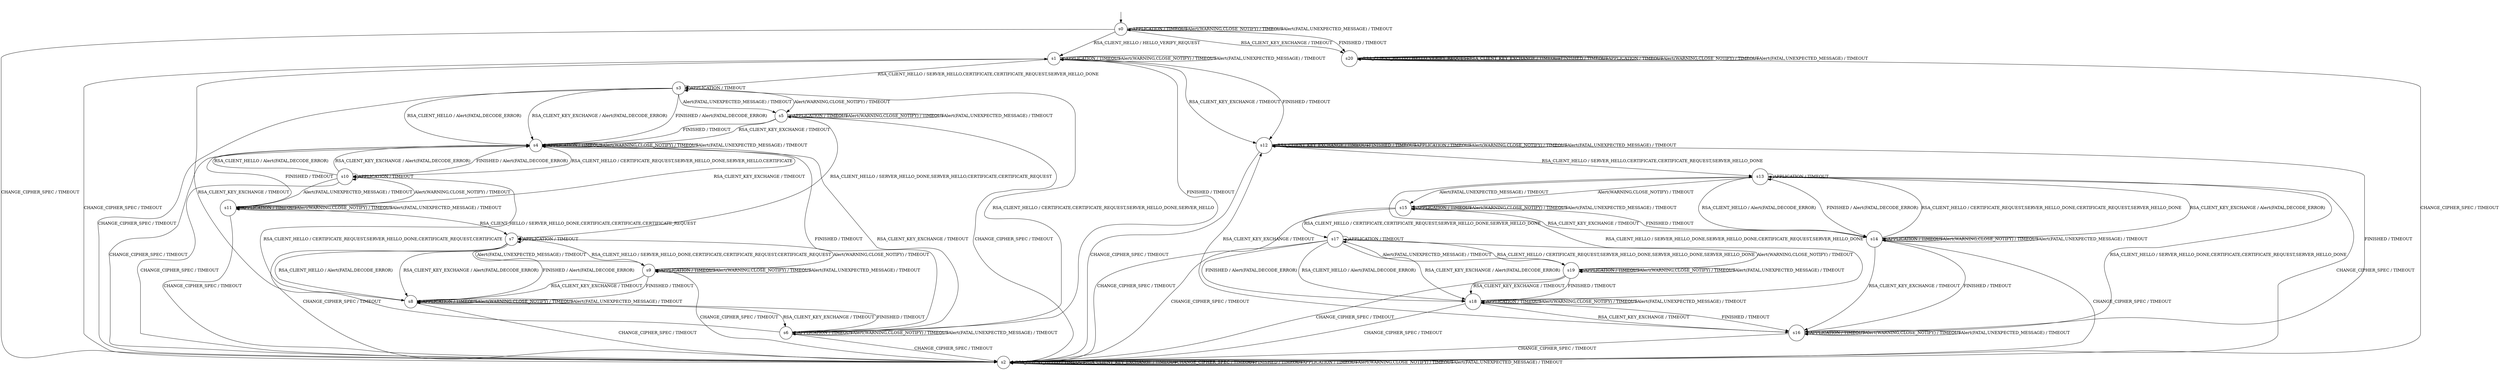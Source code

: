 digraph g {
__start0 [label="" shape="none"];

	s0 [shape="circle" label="s0"];
	s1 [shape="circle" label="s1"];
	s2 [shape="circle" label="s2"];
	s3 [shape="circle" label="s3"];
	s4 [shape="circle" label="s4"];
	s5 [shape="circle" label="s5"];
	s6 [shape="circle" label="s6"];
	s7 [shape="circle" label="s7"];
	s8 [shape="circle" label="s8"];
	s9 [shape="circle" label="s9"];
	s10 [shape="circle" label="s10"];
	s11 [shape="circle" label="s11"];
	s12 [shape="circle" label="s12"];
	s13 [shape="circle" label="s13"];
	s14 [shape="circle" label="s14"];
	s15 [shape="circle" label="s15"];
	s16 [shape="circle" label="s16"];
	s17 [shape="circle" label="s17"];
	s18 [shape="circle" label="s18"];
	s19 [shape="circle" label="s19"];
	s20 [shape="circle" label="s20"];
	s0 -> s1 [label="RSA_CLIENT_HELLO / HELLO_VERIFY_REQUEST"];
	s0 -> s20 [label="RSA_CLIENT_KEY_EXCHANGE / TIMEOUT"];
	s0 -> s2 [label="CHANGE_CIPHER_SPEC / TIMEOUT"];
	s0 -> s20 [label="FINISHED / TIMEOUT"];
	s0 -> s0 [label="APPLICATION / TIMEOUT"];
	s0 -> s0 [label="Alert(WARNING,CLOSE_NOTIFY) / TIMEOUT"];
	s0 -> s0 [label="Alert(FATAL,UNEXPECTED_MESSAGE) / TIMEOUT"];
	s1 -> s3 [label="RSA_CLIENT_HELLO / SERVER_HELLO,CERTIFICATE,CERTIFICATE_REQUEST,SERVER_HELLO_DONE"];
	s1 -> s12 [label="RSA_CLIENT_KEY_EXCHANGE / TIMEOUT"];
	s1 -> s2 [label="CHANGE_CIPHER_SPEC / TIMEOUT"];
	s1 -> s12 [label="FINISHED / TIMEOUT"];
	s1 -> s1 [label="APPLICATION / TIMEOUT"];
	s1 -> s1 [label="Alert(WARNING,CLOSE_NOTIFY) / TIMEOUT"];
	s1 -> s1 [label="Alert(FATAL,UNEXPECTED_MESSAGE) / TIMEOUT"];
	s2 -> s2 [label="RSA_CLIENT_HELLO / TIMEOUT"];
	s2 -> s2 [label="RSA_CLIENT_KEY_EXCHANGE / TIMEOUT"];
	s2 -> s2 [label="CHANGE_CIPHER_SPEC / TIMEOUT"];
	s2 -> s2 [label="FINISHED / TIMEOUT"];
	s2 -> s2 [label="APPLICATION / TIMEOUT"];
	s2 -> s2 [label="Alert(WARNING,CLOSE_NOTIFY) / TIMEOUT"];
	s2 -> s2 [label="Alert(FATAL,UNEXPECTED_MESSAGE) / TIMEOUT"];
	s3 -> s4 [label="RSA_CLIENT_HELLO / Alert(FATAL,DECODE_ERROR)"];
	s3 -> s4 [label="RSA_CLIENT_KEY_EXCHANGE / Alert(FATAL,DECODE_ERROR)"];
	s3 -> s2 [label="CHANGE_CIPHER_SPEC / TIMEOUT"];
	s3 -> s4 [label="FINISHED / Alert(FATAL,DECODE_ERROR)"];
	s3 -> s3 [label="APPLICATION / TIMEOUT"];
	s3 -> s5 [label="Alert(WARNING,CLOSE_NOTIFY) / TIMEOUT"];
	s3 -> s5 [label="Alert(FATAL,UNEXPECTED_MESSAGE) / TIMEOUT"];
	s4 -> s10 [label="RSA_CLIENT_HELLO / CERTIFICATE_REQUEST,SERVER_HELLO_DONE,SERVER_HELLO,CERTIFICATE"];
	s4 -> s6 [label="RSA_CLIENT_KEY_EXCHANGE / TIMEOUT"];
	s4 -> s2 [label="CHANGE_CIPHER_SPEC / TIMEOUT"];
	s4 -> s6 [label="FINISHED / TIMEOUT"];
	s4 -> s4 [label="APPLICATION / TIMEOUT"];
	s4 -> s4 [label="Alert(WARNING,CLOSE_NOTIFY) / TIMEOUT"];
	s4 -> s4 [label="Alert(FATAL,UNEXPECTED_MESSAGE) / TIMEOUT"];
	s5 -> s7 [label="RSA_CLIENT_HELLO / SERVER_HELLO_DONE,SERVER_HELLO,CERTIFICATE,CERTIFICATE_REQUEST"];
	s5 -> s4 [label="RSA_CLIENT_KEY_EXCHANGE / TIMEOUT"];
	s5 -> s2 [label="CHANGE_CIPHER_SPEC / TIMEOUT"];
	s5 -> s4 [label="FINISHED / TIMEOUT"];
	s5 -> s5 [label="APPLICATION / TIMEOUT"];
	s5 -> s5 [label="Alert(WARNING,CLOSE_NOTIFY) / TIMEOUT"];
	s5 -> s5 [label="Alert(FATAL,UNEXPECTED_MESSAGE) / TIMEOUT"];
	s6 -> s3 [label="RSA_CLIENT_HELLO / CERTIFICATE,CERTIFICATE_REQUEST,SERVER_HELLO_DONE,SERVER_HELLO"];
	s6 -> s1 [label="RSA_CLIENT_KEY_EXCHANGE / TIMEOUT"];
	s6 -> s2 [label="CHANGE_CIPHER_SPEC / TIMEOUT"];
	s6 -> s1 [label="FINISHED / TIMEOUT"];
	s6 -> s6 [label="APPLICATION / TIMEOUT"];
	s6 -> s6 [label="Alert(WARNING,CLOSE_NOTIFY) / TIMEOUT"];
	s6 -> s6 [label="Alert(FATAL,UNEXPECTED_MESSAGE) / TIMEOUT"];
	s7 -> s8 [label="RSA_CLIENT_HELLO / Alert(FATAL,DECODE_ERROR)"];
	s7 -> s8 [label="RSA_CLIENT_KEY_EXCHANGE / Alert(FATAL,DECODE_ERROR)"];
	s7 -> s2 [label="CHANGE_CIPHER_SPEC / TIMEOUT"];
	s7 -> s8 [label="FINISHED / Alert(FATAL,DECODE_ERROR)"];
	s7 -> s7 [label="APPLICATION / TIMEOUT"];
	s7 -> s9 [label="Alert(WARNING,CLOSE_NOTIFY) / TIMEOUT"];
	s7 -> s9 [label="Alert(FATAL,UNEXPECTED_MESSAGE) / TIMEOUT"];
	s8 -> s10 [label="RSA_CLIENT_HELLO / CERTIFICATE_REQUEST,SERVER_HELLO_DONE,CERTIFICATE_REQUEST,CERTIFICATE"];
	s8 -> s6 [label="RSA_CLIENT_KEY_EXCHANGE / TIMEOUT"];
	s8 -> s2 [label="CHANGE_CIPHER_SPEC / TIMEOUT"];
	s8 -> s6 [label="FINISHED / TIMEOUT"];
	s8 -> s8 [label="APPLICATION / TIMEOUT"];
	s8 -> s8 [label="Alert(WARNING,CLOSE_NOTIFY) / TIMEOUT"];
	s8 -> s8 [label="Alert(FATAL,UNEXPECTED_MESSAGE) / TIMEOUT"];
	s9 -> s7 [label="RSA_CLIENT_HELLO / SERVER_HELLO_DONE,CERTIFICATE,CERTIFICATE_REQUEST,CERTIFICATE_REQUEST"];
	s9 -> s8 [label="RSA_CLIENT_KEY_EXCHANGE / TIMEOUT"];
	s9 -> s2 [label="CHANGE_CIPHER_SPEC / TIMEOUT"];
	s9 -> s8 [label="FINISHED / TIMEOUT"];
	s9 -> s9 [label="APPLICATION / TIMEOUT"];
	s9 -> s9 [label="Alert(WARNING,CLOSE_NOTIFY) / TIMEOUT"];
	s9 -> s9 [label="Alert(FATAL,UNEXPECTED_MESSAGE) / TIMEOUT"];
	s10 -> s4 [label="RSA_CLIENT_HELLO / Alert(FATAL,DECODE_ERROR)"];
	s10 -> s4 [label="RSA_CLIENT_KEY_EXCHANGE / Alert(FATAL,DECODE_ERROR)"];
	s10 -> s2 [label="CHANGE_CIPHER_SPEC / TIMEOUT"];
	s10 -> s4 [label="FINISHED / Alert(FATAL,DECODE_ERROR)"];
	s10 -> s10 [label="APPLICATION / TIMEOUT"];
	s10 -> s11 [label="Alert(WARNING,CLOSE_NOTIFY) / TIMEOUT"];
	s10 -> s11 [label="Alert(FATAL,UNEXPECTED_MESSAGE) / TIMEOUT"];
	s11 -> s7 [label="RSA_CLIENT_HELLO / SERVER_HELLO_DONE,CERTIFICATE,CERTIFICATE,CERTIFICATE_REQUEST"];
	s11 -> s4 [label="RSA_CLIENT_KEY_EXCHANGE / TIMEOUT"];
	s11 -> s2 [label="CHANGE_CIPHER_SPEC / TIMEOUT"];
	s11 -> s4 [label="FINISHED / TIMEOUT"];
	s11 -> s11 [label="APPLICATION / TIMEOUT"];
	s11 -> s11 [label="Alert(WARNING,CLOSE_NOTIFY) / TIMEOUT"];
	s11 -> s11 [label="Alert(FATAL,UNEXPECTED_MESSAGE) / TIMEOUT"];
	s12 -> s13 [label="RSA_CLIENT_HELLO / SERVER_HELLO,CERTIFICATE,CERTIFICATE_REQUEST,SERVER_HELLO_DONE"];
	s12 -> s12 [label="RSA_CLIENT_KEY_EXCHANGE / TIMEOUT"];
	s12 -> s2 [label="CHANGE_CIPHER_SPEC / TIMEOUT"];
	s12 -> s12 [label="FINISHED / TIMEOUT"];
	s12 -> s12 [label="APPLICATION / TIMEOUT"];
	s12 -> s12 [label="Alert(WARNING,CLOSE_NOTIFY) / TIMEOUT"];
	s12 -> s12 [label="Alert(FATAL,UNEXPECTED_MESSAGE) / TIMEOUT"];
	s13 -> s14 [label="RSA_CLIENT_HELLO / Alert(FATAL,DECODE_ERROR)"];
	s13 -> s14 [label="RSA_CLIENT_KEY_EXCHANGE / Alert(FATAL,DECODE_ERROR)"];
	s13 -> s2 [label="CHANGE_CIPHER_SPEC / TIMEOUT"];
	s13 -> s14 [label="FINISHED / Alert(FATAL,DECODE_ERROR)"];
	s13 -> s13 [label="APPLICATION / TIMEOUT"];
	s13 -> s15 [label="Alert(WARNING,CLOSE_NOTIFY) / TIMEOUT"];
	s13 -> s15 [label="Alert(FATAL,UNEXPECTED_MESSAGE) / TIMEOUT"];
	s14 -> s13 [label="RSA_CLIENT_HELLO / CERTIFICATE_REQUEST,SERVER_HELLO_DONE,CERTIFICATE_REQUEST,SERVER_HELLO_DONE"];
	s14 -> s16 [label="RSA_CLIENT_KEY_EXCHANGE / TIMEOUT"];
	s14 -> s2 [label="CHANGE_CIPHER_SPEC / TIMEOUT"];
	s14 -> s16 [label="FINISHED / TIMEOUT"];
	s14 -> s14 [label="APPLICATION / TIMEOUT"];
	s14 -> s14 [label="Alert(WARNING,CLOSE_NOTIFY) / TIMEOUT"];
	s14 -> s14 [label="Alert(FATAL,UNEXPECTED_MESSAGE) / TIMEOUT"];
	s15 -> s17 [label="RSA_CLIENT_HELLO / CERTIFICATE,CERTIFICATE_REQUEST,SERVER_HELLO_DONE,SERVER_HELLO_DONE"];
	s15 -> s14 [label="RSA_CLIENT_KEY_EXCHANGE / TIMEOUT"];
	s15 -> s2 [label="CHANGE_CIPHER_SPEC / TIMEOUT"];
	s15 -> s14 [label="FINISHED / TIMEOUT"];
	s15 -> s15 [label="APPLICATION / TIMEOUT"];
	s15 -> s15 [label="Alert(WARNING,CLOSE_NOTIFY) / TIMEOUT"];
	s15 -> s15 [label="Alert(FATAL,UNEXPECTED_MESSAGE) / TIMEOUT"];
	s16 -> s13 [label="RSA_CLIENT_HELLO / SERVER_HELLO_DONE,CERTIFICATE,CERTIFICATE_REQUEST,SERVER_HELLO_DONE"];
	s16 -> s12 [label="RSA_CLIENT_KEY_EXCHANGE / TIMEOUT"];
	s16 -> s2 [label="CHANGE_CIPHER_SPEC / TIMEOUT"];
	s16 -> s12 [label="FINISHED / TIMEOUT"];
	s16 -> s16 [label="APPLICATION / TIMEOUT"];
	s16 -> s16 [label="Alert(WARNING,CLOSE_NOTIFY) / TIMEOUT"];
	s16 -> s16 [label="Alert(FATAL,UNEXPECTED_MESSAGE) / TIMEOUT"];
	s17 -> s18 [label="RSA_CLIENT_HELLO / Alert(FATAL,DECODE_ERROR)"];
	s17 -> s18 [label="RSA_CLIENT_KEY_EXCHANGE / Alert(FATAL,DECODE_ERROR)"];
	s17 -> s2 [label="CHANGE_CIPHER_SPEC / TIMEOUT"];
	s17 -> s18 [label="FINISHED / Alert(FATAL,DECODE_ERROR)"];
	s17 -> s17 [label="APPLICATION / TIMEOUT"];
	s17 -> s19 [label="Alert(WARNING,CLOSE_NOTIFY) / TIMEOUT"];
	s17 -> s19 [label="Alert(FATAL,UNEXPECTED_MESSAGE) / TIMEOUT"];
	s18 -> s13 [label="RSA_CLIENT_HELLO / SERVER_HELLO_DONE,SERVER_HELLO_DONE,CERTIFICATE_REQUEST,SERVER_HELLO_DONE"];
	s18 -> s16 [label="RSA_CLIENT_KEY_EXCHANGE / TIMEOUT"];
	s18 -> s2 [label="CHANGE_CIPHER_SPEC / TIMEOUT"];
	s18 -> s16 [label="FINISHED / TIMEOUT"];
	s18 -> s18 [label="APPLICATION / TIMEOUT"];
	s18 -> s18 [label="Alert(WARNING,CLOSE_NOTIFY) / TIMEOUT"];
	s18 -> s18 [label="Alert(FATAL,UNEXPECTED_MESSAGE) / TIMEOUT"];
	s19 -> s17 [label="RSA_CLIENT_HELLO / CERTIFICATE_REQUEST,SERVER_HELLO_DONE,SERVER_HELLO_DONE,SERVER_HELLO_DONE"];
	s19 -> s18 [label="RSA_CLIENT_KEY_EXCHANGE / TIMEOUT"];
	s19 -> s2 [label="CHANGE_CIPHER_SPEC / TIMEOUT"];
	s19 -> s18 [label="FINISHED / TIMEOUT"];
	s19 -> s19 [label="APPLICATION / TIMEOUT"];
	s19 -> s19 [label="Alert(WARNING,CLOSE_NOTIFY) / TIMEOUT"];
	s19 -> s19 [label="Alert(FATAL,UNEXPECTED_MESSAGE) / TIMEOUT"];
	s20 -> s20 [label="RSA_CLIENT_HELLO / HELLO_VERIFY_REQUEST"];
	s20 -> s20 [label="RSA_CLIENT_KEY_EXCHANGE / TIMEOUT"];
	s20 -> s2 [label="CHANGE_CIPHER_SPEC / TIMEOUT"];
	s20 -> s20 [label="FINISHED / TIMEOUT"];
	s20 -> s20 [label="APPLICATION / TIMEOUT"];
	s20 -> s20 [label="Alert(WARNING,CLOSE_NOTIFY) / TIMEOUT"];
	s20 -> s20 [label="Alert(FATAL,UNEXPECTED_MESSAGE) / TIMEOUT"];

__start0 -> s0;
}
